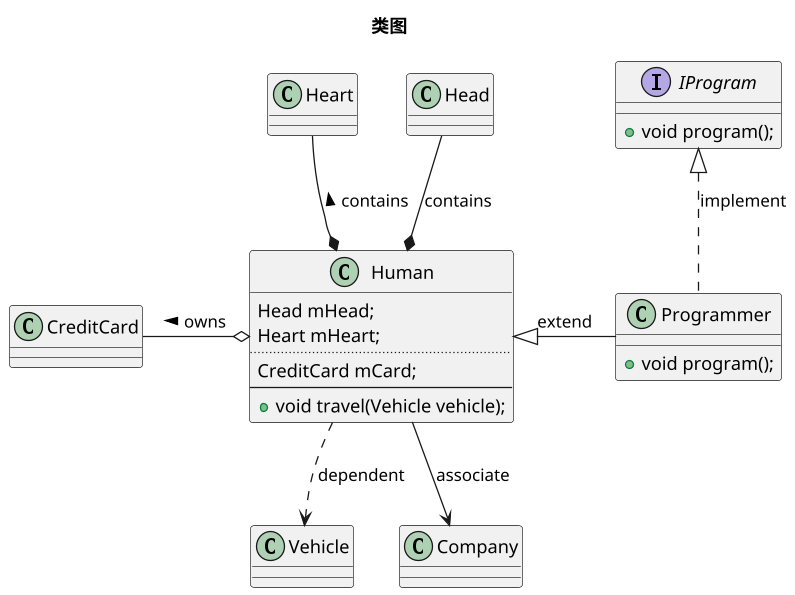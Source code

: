 @startuml

title 类图
scale 1.3
/'组合关系(composition)'/
class Human {
    Head mHead;
    Heart mHeart;
    ..
    CreditCard mCard;
    --
    + void travel(Vehicle vehicle);
}

Human *-up- Head : contains
Human *-up- Heart : contains >

/'聚合关系(aggregation)'/
Human o-left- CreditCard : owns >

/'依赖关系(dependency)'/
Human .down.> Vehicle : dependent

/'关联关系(association'/
Human -down-> Company : associate

/'继承关系(extention)'/
interface IProgram {
    + void program();
}
class Programmer {
    + void program();
}
Programmer -left-|> Human : extend
Programmer .up.|> IProgram : implement
@enduml


说明：
scale 生成图片倍数
默认的，字段和方法是由PlantUML自动分组的，你也可以使用: – .. == __ 这些分隔符手动进行分组
up、down、left、right定义线的起始方位。
PlantUML用下面的符号来表示类之间的关系：
泛化，Generalization：<|–
关联，Association：<–
组合，Composition：*–
聚合，Aggregation：o–
实现，Realization：<|..
依赖，Dependency：<..